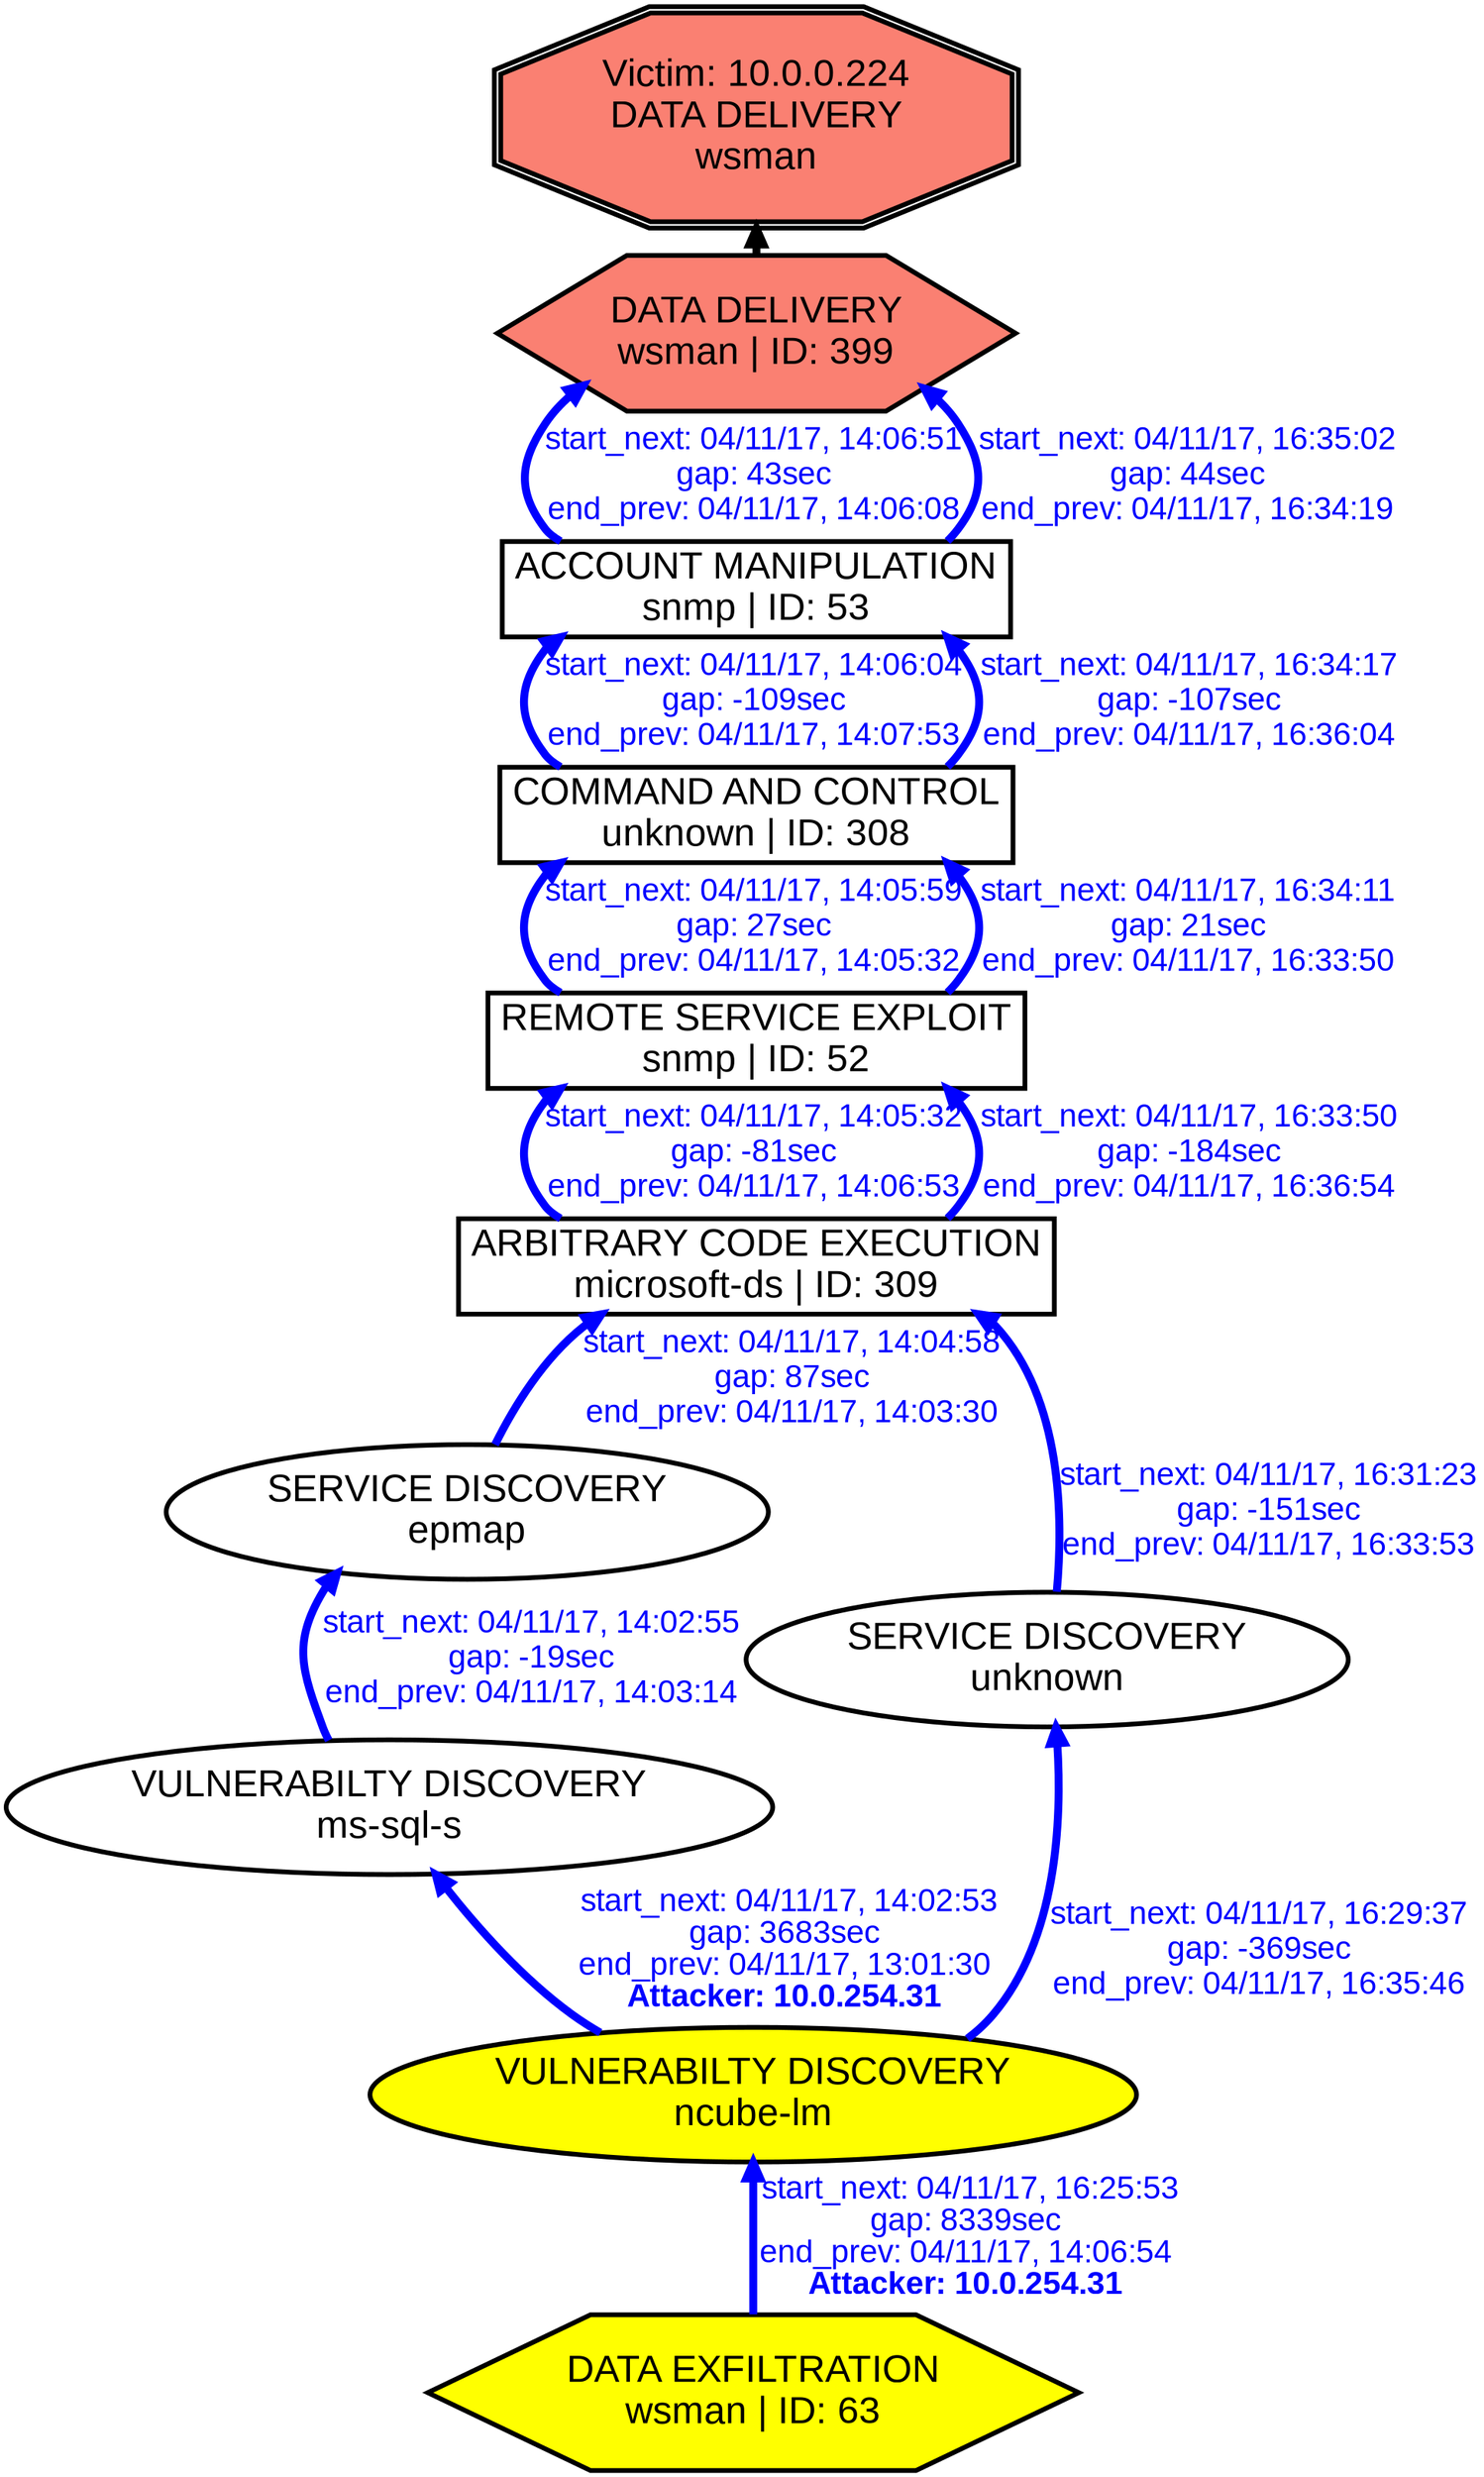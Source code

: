 digraph DATADELIVERYwsman {
rankdir="BT"; 
 graph [ nodesep="0.1", ranksep="0.02"] 
 node [ fontname=Arial, fontsize=24,penwidth=3]; 
 edge [ fontname=Arial, fontsize=20,penwidth=5 ];
"Victim: 10.0.0.224
DATA DELIVERY
wsman" [shape=doubleoctagon, style=filled, fillcolor=salmon];
{ rank = max; "Victim: 10.0.0.224
DATA DELIVERY
wsman"}
"DATA DELIVERY
wsman | ID: 399" -> "Victim: 10.0.0.224
DATA DELIVERY
wsman"
"DATA DELIVERY
wsman | ID: 399" [style=filled, fillcolor= salmon]
{ rank=same; "DATA DELIVERY
wsman | ID: 399"}
"VULNERABILTY DISCOVERY
ncube-lm" [style=filled, fillcolor= yellow]
"VULNERABILTY DISCOVERY
ncube-lm" -> "VULNERABILTY DISCOVERY
ms-sql-s" [ color=blue] [label=<<font color="blue"> start_next: 04/11/17, 14:02:53<br/>gap: 3683sec<br/>end_prev: 04/11/17, 13:01:30</font><br/><font color="blue"><b>Attacker: 10.0.254.31</b></font>>]
"VULNERABILTY DISCOVERY
ms-sql-s" -> "SERVICE DISCOVERY
epmap" [ label="start_next: 04/11/17, 14:02:55
gap: -19sec
end_prev: 04/11/17, 14:03:14"][ fontcolor="blue" color=blue]
"SERVICE DISCOVERY
epmap" -> "ARBITRARY CODE EXECUTION
microsoft-ds | ID: 309" [ label="start_next: 04/11/17, 14:04:58
gap: 87sec
end_prev: 04/11/17, 14:03:30"][ fontcolor="blue" color=blue]
"ARBITRARY CODE EXECUTION
microsoft-ds | ID: 309" -> "REMOTE SERVICE EXPLOIT
snmp | ID: 52" [ label="start_next: 04/11/17, 14:05:32
gap: -81sec
end_prev: 04/11/17, 14:06:53"][ fontcolor="blue" color=blue]
"REMOTE SERVICE EXPLOIT
snmp | ID: 52" -> "COMMAND AND CONTROL
unknown | ID: 308" [ label="start_next: 04/11/17, 14:05:59
gap: 27sec
end_prev: 04/11/17, 14:05:32"][ fontcolor="blue" color=blue]
"COMMAND AND CONTROL
unknown | ID: 308" -> "ACCOUNT MANIPULATION
snmp | ID: 53" [ label="start_next: 04/11/17, 14:06:04
gap: -109sec
end_prev: 04/11/17, 14:07:53"][ fontcolor="blue" color=blue]
"ACCOUNT MANIPULATION
snmp | ID: 53" -> "DATA DELIVERY
wsman | ID: 399" [ label="start_next: 04/11/17, 14:06:51
gap: 43sec
end_prev: 04/11/17, 14:06:08"][ fontcolor="blue" color=blue]
"DATA EXFILTRATION
wsman | ID: 63" [style=filled, fillcolor= yellow]
"DATA EXFILTRATION
wsman | ID: 63" -> "VULNERABILTY DISCOVERY
ncube-lm" [ color=blue] [label=<<font color="blue"> start_next: 04/11/17, 16:25:53<br/>gap: 8339sec<br/>end_prev: 04/11/17, 14:06:54</font><br/><font color="blue"><b>Attacker: 10.0.254.31</b></font>>]
"VULNERABILTY DISCOVERY
ncube-lm" -> "SERVICE DISCOVERY
unknown" [ label="start_next: 04/11/17, 16:29:37
gap: -369sec
end_prev: 04/11/17, 16:35:46"][ fontcolor="blue" color=blue]
"SERVICE DISCOVERY
unknown" -> "ARBITRARY CODE EXECUTION
microsoft-ds | ID: 309" [ label="start_next: 04/11/17, 16:31:23
gap: -151sec
end_prev: 04/11/17, 16:33:53"][ fontcolor="blue" color=blue]
"ARBITRARY CODE EXECUTION
microsoft-ds | ID: 309" -> "REMOTE SERVICE EXPLOIT
snmp | ID: 52" [ label="start_next: 04/11/17, 16:33:50
gap: -184sec
end_prev: 04/11/17, 16:36:54"][ fontcolor="blue" color=blue]
"REMOTE SERVICE EXPLOIT
snmp | ID: 52" -> "COMMAND AND CONTROL
unknown | ID: 308" [ label="start_next: 04/11/17, 16:34:11
gap: 21sec
end_prev: 04/11/17, 16:33:50"][ fontcolor="blue" color=blue]
"COMMAND AND CONTROL
unknown | ID: 308" -> "ACCOUNT MANIPULATION
snmp | ID: 53" [ label="start_next: 04/11/17, 16:34:17
gap: -107sec
end_prev: 04/11/17, 16:36:04"][ fontcolor="blue" color=blue]
"ACCOUNT MANIPULATION
snmp | ID: 53" -> "DATA DELIVERY
wsman | ID: 399" [ label="start_next: 04/11/17, 16:35:02
gap: 44sec
end_prev: 04/11/17, 16:34:19"][ fontcolor="blue" color=blue]
"VULNERABILTY DISCOVERY
ncube-lm" [shape=oval]
"VULNERABILTY DISCOVERY
ncube-lm" [tooltip="ET POLICY Suspicious inbound to PostgreSQL port 5432
ET POLICY Suspicious inbound to MSSQL port 1433
ET POLICY Suspicious inbound to Oracle SQL port 1521
ET POLICY Suspicious inbound to mSQL port 4333"]
"VULNERABILTY DISCOVERY
ms-sql-s" [shape=oval]
"VULNERABILTY DISCOVERY
ms-sql-s" [tooltip="ET POLICY Suspicious inbound to MSSQL port 1433
ET POLICY Suspicious inbound to Oracle SQL port 1521
ET POLICY Suspicious inbound to mSQL port 4333"]
"SERVICE DISCOVERY
epmap" [shape=oval]
"SERVICE DISCOVERY
epmap" [tooltip="ET SCAN Behavioral Unusual Port 135 traffic Potential Scan or Infection
ET SCAN Potential VNC Scan 5900-5920"]
"ARBITRARY CODE EXECUTION
microsoft-ds | ID: 309" [shape=box]
"ARBITRARY CODE EXECUTION
microsoft-ds | ID: 309" [tooltip="GPL NETBIOS DCERPC Remote Activation bind attempt
ET CURRENT_EVENTS QNAP Shellshock CVE-2014-6271
GPL NETBIOS DCERPC IActivation little endian bind attempt
GPL MISC UPnP malformed advertisement
GPL NETBIOS SMB-DS Session Setup NTMLSSP unicode asn1 overflow attempt"]
"REMOTE SERVICE EXPLOIT
snmp | ID: 52" [shape=box]
"REMOTE SERVICE EXPLOIT
snmp | ID: 52" [tooltip="ET SNMP Samsung Printer SNMP Hardcode RW Community String"]
"COMMAND AND CONTROL
unknown | ID: 308" [shape=box]
"COMMAND AND CONTROL
unknown | ID: 308" [tooltip="ET POLICY RDP connection confirm"]
"ACCOUNT MANIPULATION
snmp | ID: 53" [shape=box]
"ACCOUNT MANIPULATION
snmp | ID: 53" [tooltip="GPL SNMP private access udp
GPL SNMP public access udp"]
"DATA DELIVERY
wsman | ID: 399" [shape=hexagon]
"DATA DELIVERY
wsman | ID: 399" [tooltip="GPL WEB_SERVER perl post attempt"]
"DATA EXFILTRATION
wsman | ID: 63" [shape=hexagon]
"DATA EXFILTRATION
wsman | ID: 63" [tooltip="ET WEB_SPECIFIC_APPS PHP-CGI query string parameter vulnerability"]
"SERVICE DISCOVERY
unknown" [shape=oval]
"SERVICE DISCOVERY
unknown" [tooltip="ET SCAN Behavioral Unusual Port 445 traffic Potential Scan or Infection
ET SCAN Potential VNC Scan 5900-5920"]
}
